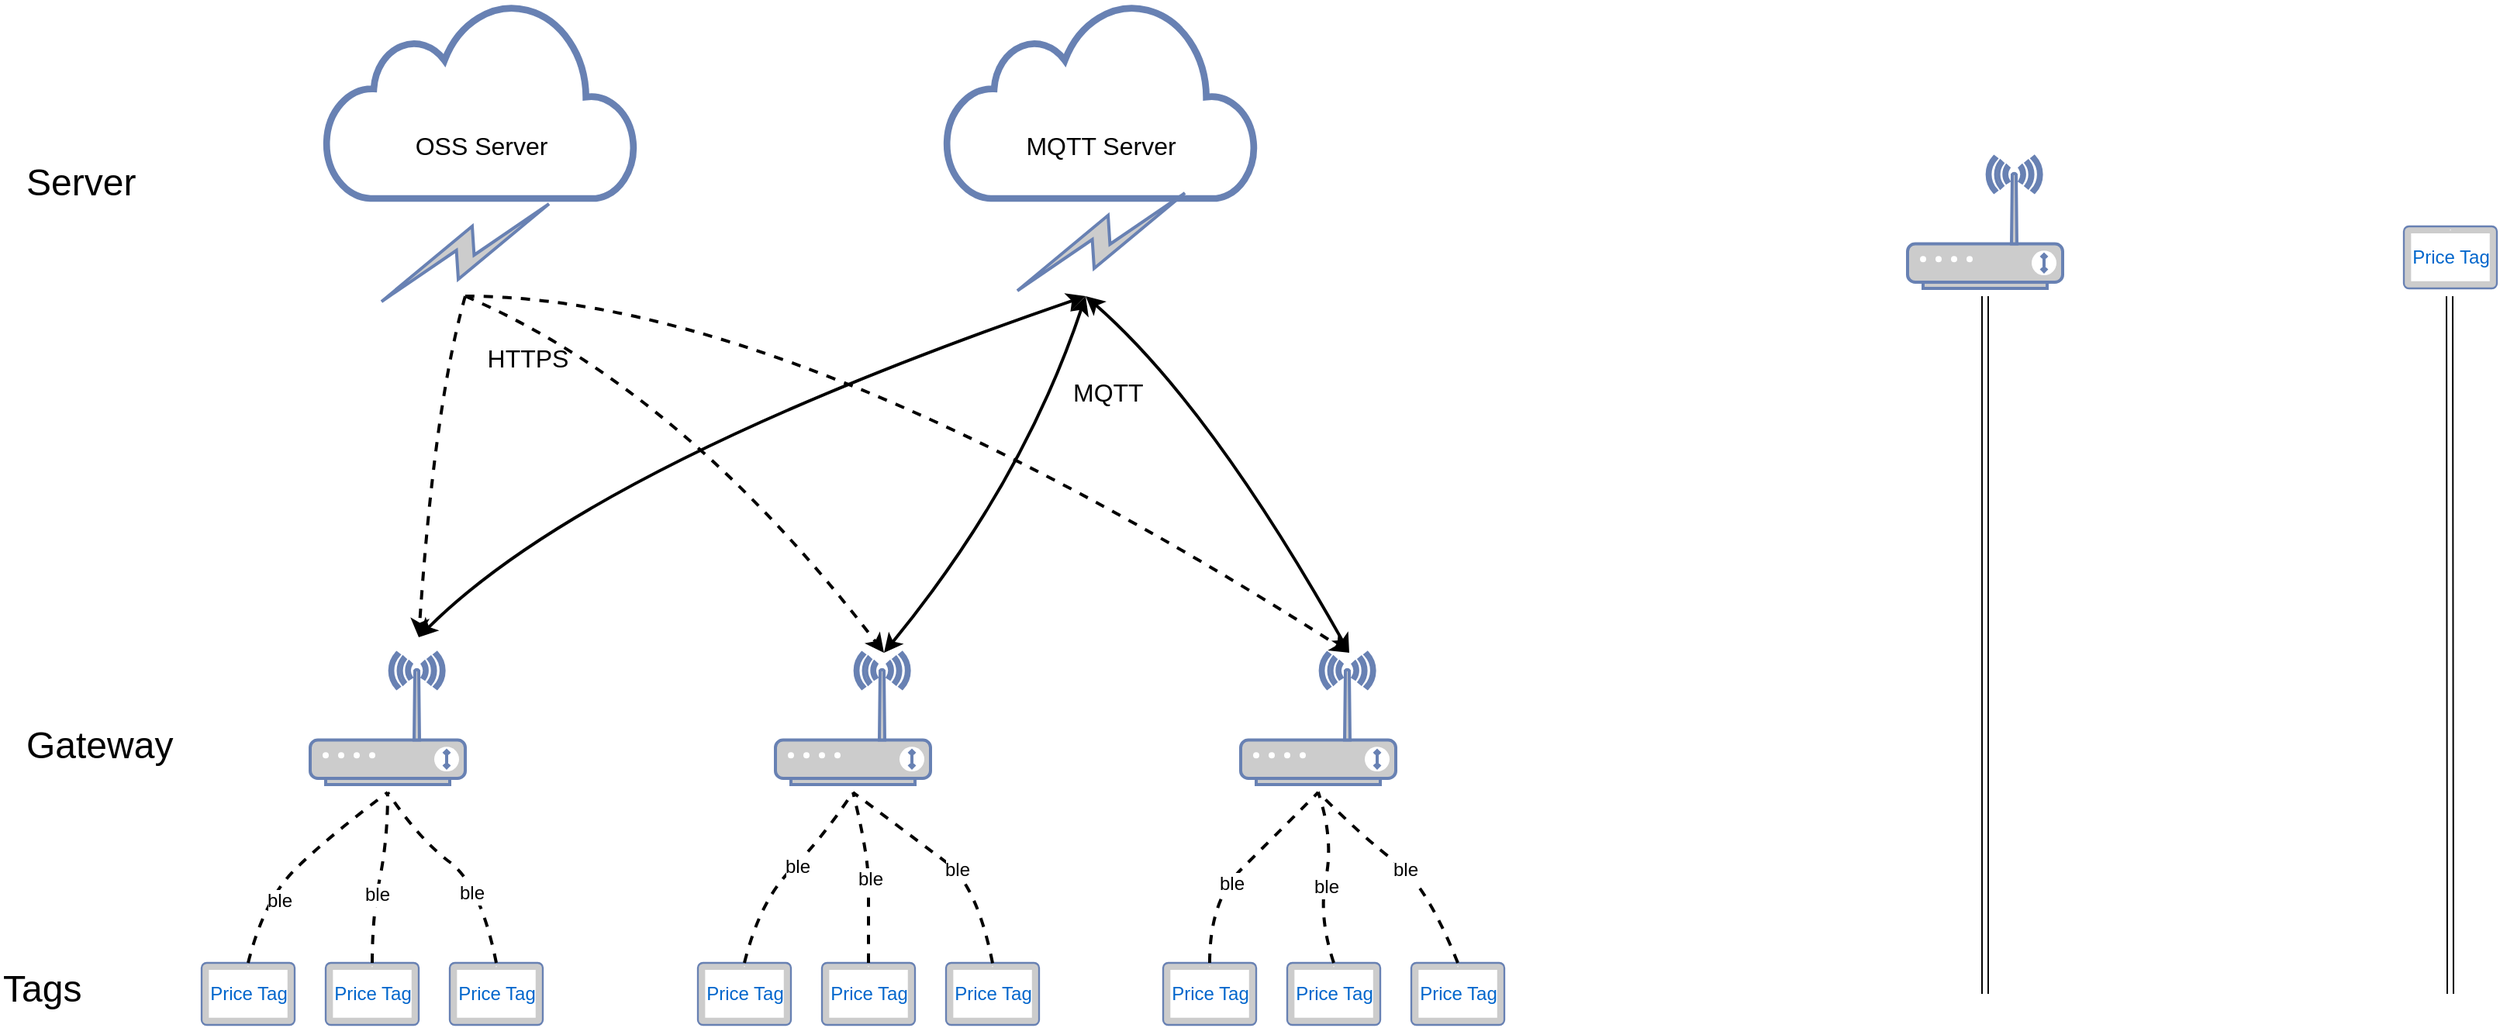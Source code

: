 <mxfile version="10.9.1" type="github"><diagram id="9nMw6kDGA58zQof72IKE" name="Ã§Â¬Â¬ 1 Ã©Â¡Âµ"><mxGraphModel dx="609" dy="351" grid="1" gridSize="10" guides="1" tooltips="1" connect="1" arrows="1" fold="1" page="1" pageScale="1" pageWidth="1169" pageHeight="827" math="0" shadow="0"><root><mxCell id="0"/><mxCell id="1" parent="0"/><mxCell id="4dg-LKiTBArYpMQSLEwX-3" value="&lt;span style=&quot;color: rgb(0, 0, 0); white-space: normal; font-size: 16px;&quot;&gt;&lt;br style=&quot;font-size: 16px;&quot;&gt;&lt;br style=&quot;font-size: 16px;&quot;&gt;&lt;br style=&quot;font-size: 16px;&quot;&gt;MQTT Server&lt;/span&gt;" style="html=1;outlineConnect=0;fillColor=none;strokeColor=#6881B3;gradientColor=none;gradientDirection=north;strokeWidth=2;shape=mxgraph.networks.cloud;fontColor=#ffffff;whiteSpace=wrap;fontSize=16;" parent="1" vertex="1"><mxGeometry x="680" y="80" width="200" height="127" as="geometry"/></mxCell><mxCell id="4dg-LKiTBArYpMQSLEwX-4" value="&lt;font color=&quot;#000000&quot; style=&quot;font-size: 16px;&quot;&gt;&lt;br style=&quot;font-size: 16px;&quot;&gt;&lt;br style=&quot;font-size: 16px;&quot;&gt;&lt;br style=&quot;font-size: 16px;&quot;&gt;OSS Server&lt;/font&gt;&lt;br style=&quot;font-size: 16px;&quot;&gt;" style="html=1;outlineConnect=0;fillColor=none;strokeColor=#6881B3;gradientColor=none;gradientDirection=north;strokeWidth=2;shape=mxgraph.networks.cloud;fontColor=#ffffff;fontSize=16;" parent="1" vertex="1"><mxGeometry x="280" y="80" width="200" height="127" as="geometry"/></mxCell><mxCell id="4dg-LKiTBArYpMQSLEwX-5" value="" style="fontColor=#0066CC;verticalAlign=top;verticalLabelPosition=bottom;labelPosition=center;align=center;html=1;outlineConnect=0;fillColor=#CCCCCC;strokeColor=#6881B3;gradientColor=none;gradientDirection=north;strokeWidth=2;shape=mxgraph.networks.wireless_modem;" parent="1" vertex="1"><mxGeometry x="570" y="500" width="100" height="85" as="geometry"/></mxCell><mxCell id="4dg-LKiTBArYpMQSLEwX-6" value="" style="fontColor=#0066CC;verticalAlign=top;verticalLabelPosition=bottom;labelPosition=center;align=center;html=1;outlineConnect=0;fillColor=#CCCCCC;strokeColor=#6881B3;gradientColor=none;gradientDirection=north;strokeWidth=2;shape=mxgraph.networks.wireless_modem;" parent="1" vertex="1"><mxGeometry x="270" y="500" width="100" height="85" as="geometry"/></mxCell><mxCell id="4dg-LKiTBArYpMQSLEwX-7" value="" style="fontColor=#0066CC;verticalAlign=top;verticalLabelPosition=bottom;labelPosition=center;align=center;html=1;outlineConnect=0;fillColor=#CCCCCC;strokeColor=#6881B3;gradientColor=none;gradientDirection=north;strokeWidth=2;shape=mxgraph.networks.wireless_modem;" parent="1" vertex="1"><mxGeometry x="870" y="500" width="100" height="85" as="geometry"/></mxCell><mxCell id="4dg-LKiTBArYpMQSLEwX-11" value="" style="html=1;outlineConnect=0;fillColor=#CCCCCC;strokeColor=#6881B3;gradientColor=none;gradientDirection=north;strokeWidth=2;shape=mxgraph.networks.comm_link_edge;html=1;fontSize=16;" parent="1" edge="1"><mxGeometry width="100" height="100" relative="1" as="geometry"><mxPoint x="720" y="270" as="sourcePoint"/><mxPoint x="840" y="200" as="targetPoint"/><Array as="points"><mxPoint x="780" y="240"/></Array></mxGeometry></mxCell><mxCell id="4dg-LKiTBArYpMQSLEwX-12" value="" style="html=1;outlineConnect=0;fillColor=#CCCCCC;strokeColor=#6881B3;gradientColor=none;gradientDirection=north;strokeWidth=2;shape=mxgraph.networks.comm_link_edge;html=1;fontSize=16;" parent="1" edge="1"><mxGeometry width="100" height="100" relative="1" as="geometry"><mxPoint x="310" y="277.0" as="sourcePoint"/><mxPoint x="430" y="207.0" as="targetPoint"/><Array as="points"><mxPoint x="370" y="247"/></Array></mxGeometry></mxCell><mxCell id="4dg-LKiTBArYpMQSLEwX-20" value="HTTPS" style="text;html=1;resizable=0;points=[];align=center;verticalAlign=middle;labelBackgroundColor=#ffffff;fontSize=16;" parent="4dg-LKiTBArYpMQSLEwX-12" vertex="1" connectable="0"><mxGeometry x="0.214" y="-2" relative="1" as="geometry"><mxPoint x="24.5" y="71" as="offset"/></mxGeometry></mxCell><mxCell id="4dg-LKiTBArYpMQSLEwX-13" value="" style="curved=1;endArrow=classic;html=1;fontSize=16;startArrow=none;startFill=0;strokeWidth=2;dashed=1;" parent="1" edge="1"><mxGeometry width="50" height="50" relative="1" as="geometry"><mxPoint x="370" y="270" as="sourcePoint"/><mxPoint x="340" y="490" as="targetPoint"/><Array as="points"><mxPoint x="350" y="340"/></Array></mxGeometry></mxCell><mxCell id="4dg-LKiTBArYpMQSLEwX-14" value="" style="curved=1;endArrow=classic;html=1;fontSize=16;strokeWidth=2;startArrow=none;startFill=0;dashed=1;" parent="1" edge="1"><mxGeometry width="50" height="50" relative="1" as="geometry"><mxPoint x="370" y="270" as="sourcePoint"/><mxPoint x="640" y="500" as="targetPoint"/><Array as="points"><mxPoint x="510" y="330"/></Array></mxGeometry></mxCell><mxCell id="4dg-LKiTBArYpMQSLEwX-15" value="" style="curved=1;endArrow=classic;html=1;fontSize=16;strokeWidth=2;startArrow=none;startFill=0;dashed=1;" parent="1" edge="1"><mxGeometry width="50" height="50" relative="1" as="geometry"><mxPoint x="370" y="270" as="sourcePoint"/><mxPoint x="940" y="500" as="targetPoint"/><Array as="points"><mxPoint x="580" y="270"/></Array></mxGeometry></mxCell><mxCell id="4dg-LKiTBArYpMQSLEwX-17" value="" style="curved=1;endArrow=classic;html=1;fontSize=16;startArrow=classic;startFill=1;strokeWidth=2;" parent="1" edge="1"><mxGeometry width="50" height="50" relative="1" as="geometry"><mxPoint x="770" y="270" as="sourcePoint"/><mxPoint x="340" y="490" as="targetPoint"/><Array as="points"><mxPoint x="450" y="380"/></Array></mxGeometry></mxCell><mxCell id="4dg-LKiTBArYpMQSLEwX-18" value="" style="curved=1;endArrow=classic;html=1;fontSize=16;strokeWidth=2;startArrow=classic;startFill=1;" parent="1" edge="1"><mxGeometry width="50" height="50" relative="1" as="geometry"><mxPoint x="770" y="270" as="sourcePoint"/><mxPoint x="640" y="500" as="targetPoint"/><Array as="points"><mxPoint x="730" y="390"/></Array></mxGeometry></mxCell><mxCell id="4dg-LKiTBArYpMQSLEwX-19" value="" style="curved=1;endArrow=classic;html=1;fontSize=16;strokeWidth=2;startArrow=classic;startFill=1;" parent="1" edge="1"><mxGeometry width="50" height="50" relative="1" as="geometry"><mxPoint x="770" y="270" as="sourcePoint"/><mxPoint x="940" y="500" as="targetPoint"/><Array as="points"><mxPoint x="850" y="340"/></Array></mxGeometry></mxCell><mxCell id="4dg-LKiTBArYpMQSLEwX-21" value="MQTT&lt;br&gt;" style="text;html=1;resizable=0;points=[];autosize=1;align=left;verticalAlign=top;spacingTop=-4;fontSize=16;" parent="1" vertex="1"><mxGeometry x="760" y="320" width="60" height="20" as="geometry"/></mxCell><mxCell id="4dg-LKiTBArYpMQSLEwX-22" value="Price Tag&lt;br&gt;" style="fontColor=#0066CC;verticalAlign=middle;verticalLabelPosition=middle;labelPosition=center;align=center;html=1;outlineConnect=0;fillColor=#CCCCCC;strokeColor=#6881B3;gradientColor=none;gradientDirection=north;strokeWidth=2;shape=mxgraph.networks.tablet;horizontal=1;" parent="1" vertex="1"><mxGeometry x="200" y="700" width="60" height="40" as="geometry"/></mxCell><mxCell id="4dg-LKiTBArYpMQSLEwX-24" value="Price Tag&lt;br&gt;" style="fontColor=#0066CC;verticalAlign=middle;verticalLabelPosition=middle;labelPosition=center;align=center;html=1;outlineConnect=0;fillColor=#CCCCCC;strokeColor=#6881B3;gradientColor=none;gradientDirection=north;strokeWidth=2;shape=mxgraph.networks.tablet;horizontal=1;" parent="1" vertex="1"><mxGeometry x="280" y="700" width="60" height="40" as="geometry"/></mxCell><mxCell id="4dg-LKiTBArYpMQSLEwX-25" value="Price Tag&lt;br&gt;" style="fontColor=#0066CC;verticalAlign=middle;verticalLabelPosition=middle;labelPosition=center;align=center;html=1;outlineConnect=0;fillColor=#CCCCCC;strokeColor=#6881B3;gradientColor=none;gradientDirection=north;strokeWidth=2;shape=mxgraph.networks.tablet;horizontal=1;" parent="1" vertex="1"><mxGeometry x="360" y="700" width="60" height="40" as="geometry"/></mxCell><mxCell id="4dg-LKiTBArYpMQSLEwX-27" value="Price Tag&lt;br&gt;" style="fontColor=#0066CC;verticalAlign=middle;verticalLabelPosition=middle;labelPosition=center;align=center;html=1;outlineConnect=0;fillColor=#CCCCCC;strokeColor=#6881B3;gradientColor=none;gradientDirection=north;strokeWidth=2;shape=mxgraph.networks.tablet;horizontal=1;" parent="1" vertex="1"><mxGeometry x="520" y="700" width="60" height="40" as="geometry"/></mxCell><mxCell id="4dg-LKiTBArYpMQSLEwX-28" value="Price Tag&lt;br&gt;" style="fontColor=#0066CC;verticalAlign=middle;verticalLabelPosition=middle;labelPosition=center;align=center;html=1;outlineConnect=0;fillColor=#CCCCCC;strokeColor=#6881B3;gradientColor=none;gradientDirection=north;strokeWidth=2;shape=mxgraph.networks.tablet;horizontal=1;" parent="1" vertex="1"><mxGeometry x="600" y="700" width="60" height="40" as="geometry"/></mxCell><mxCell id="4dg-LKiTBArYpMQSLEwX-29" value="Price Tag&lt;br&gt;" style="fontColor=#0066CC;verticalAlign=middle;verticalLabelPosition=middle;labelPosition=center;align=center;html=1;outlineConnect=0;fillColor=#CCCCCC;strokeColor=#6881B3;gradientColor=none;gradientDirection=north;strokeWidth=2;shape=mxgraph.networks.tablet;horizontal=1;" parent="1" vertex="1"><mxGeometry x="680" y="700" width="60" height="40" as="geometry"/></mxCell><mxCell id="4dg-LKiTBArYpMQSLEwX-30" value="Price Tag&lt;br&gt;" style="fontColor=#0066CC;verticalAlign=middle;verticalLabelPosition=middle;labelPosition=center;align=center;html=1;outlineConnect=0;fillColor=#CCCCCC;strokeColor=#6881B3;gradientColor=none;gradientDirection=north;strokeWidth=2;shape=mxgraph.networks.tablet;horizontal=1;" parent="1" vertex="1"><mxGeometry x="820" y="700" width="60" height="40" as="geometry"/></mxCell><mxCell id="4dg-LKiTBArYpMQSLEwX-31" value="Price Tag&lt;br&gt;" style="fontColor=#0066CC;verticalAlign=middle;verticalLabelPosition=middle;labelPosition=center;align=center;html=1;outlineConnect=0;fillColor=#CCCCCC;strokeColor=#6881B3;gradientColor=none;gradientDirection=north;strokeWidth=2;shape=mxgraph.networks.tablet;horizontal=1;" parent="1" vertex="1"><mxGeometry x="900" y="700" width="60" height="40" as="geometry"/></mxCell><mxCell id="4dg-LKiTBArYpMQSLEwX-32" value="Price Tag&lt;br&gt;" style="fontColor=#0066CC;verticalAlign=middle;verticalLabelPosition=middle;labelPosition=center;align=center;html=1;outlineConnect=0;fillColor=#CCCCCC;strokeColor=#6881B3;gradientColor=none;gradientDirection=north;strokeWidth=2;shape=mxgraph.networks.tablet;horizontal=1;" parent="1" vertex="1"><mxGeometry x="980" y="700" width="60" height="40" as="geometry"/></mxCell><mxCell id="4dg-LKiTBArYpMQSLEwX-33" value="" style="curved=1;endArrow=none;html=1;dashed=1;strokeWidth=2;fontSize=16;startArrow=none;startFill=0;endFill=0;" parent="1" edge="1"><mxGeometry width="50" height="50" relative="1" as="geometry"><mxPoint x="230" y="700" as="sourcePoint"/><mxPoint x="320" y="590" as="targetPoint"/><Array as="points"><mxPoint x="240" y="660"/><mxPoint x="280" y="620"/></Array></mxGeometry></mxCell><mxCell id="4dg-LKiTBArYpMQSLEwX-42" value="ble&lt;br style=&quot;font-size: 12px;&quot;&gt;" style="text;html=1;resizable=0;points=[];align=center;verticalAlign=middle;labelBackgroundColor=#ffffff;fontSize=12;" parent="4dg-LKiTBArYpMQSLEwX-33" vertex="1" connectable="0"><mxGeometry x="-0.549" y="-3" relative="1" as="geometry"><mxPoint x="9" y="-8.5" as="offset"/></mxGeometry></mxCell><mxCell id="4dg-LKiTBArYpMQSLEwX-34" value="" style="curved=1;endArrow=none;html=1;dashed=1;strokeWidth=2;fontSize=16;startArrow=none;startFill=0;endFill=0;" parent="1" edge="1"><mxGeometry width="50" height="50" relative="1" as="geometry"><mxPoint x="310" y="700" as="sourcePoint"/><mxPoint x="320" y="590" as="targetPoint"/><Array as="points"><mxPoint x="310" y="670"/><mxPoint x="320" y="620"/></Array></mxGeometry></mxCell><mxCell id="4dg-LKiTBArYpMQSLEwX-43" value="ble&lt;br&gt;" style="text;html=1;resizable=0;points=[];align=center;verticalAlign=middle;labelBackgroundColor=#ffffff;fontSize=12;" parent="4dg-LKiTBArYpMQSLEwX-34" vertex="1" connectable="0"><mxGeometry x="-0.198" relative="1" as="geometry"><mxPoint as="offset"/></mxGeometry></mxCell><mxCell id="4dg-LKiTBArYpMQSLEwX-35" value="" style="curved=1;endArrow=none;html=1;dashed=1;strokeWidth=2;fontSize=16;exitX=0.5;exitY=0;exitDx=0;exitDy=0;exitPerimeter=0;endFill=0;" parent="1" source="4dg-LKiTBArYpMQSLEwX-25" edge="1"><mxGeometry width="50" height="50" relative="1" as="geometry"><mxPoint x="320" y="710" as="sourcePoint"/><mxPoint x="320" y="590" as="targetPoint"/><Array as="points"><mxPoint x="380" y="650"/><mxPoint x="340" y="620"/></Array></mxGeometry></mxCell><mxCell id="4dg-LKiTBArYpMQSLEwX-44" value="ble" style="text;html=1;resizable=0;points=[];align=center;verticalAlign=middle;labelBackgroundColor=#ffffff;fontSize=12;" parent="4dg-LKiTBArYpMQSLEwX-35" vertex="1" connectable="0"><mxGeometry x="-0.302" y="7" relative="1" as="geometry"><mxPoint as="offset"/></mxGeometry></mxCell><mxCell id="4dg-LKiTBArYpMQSLEwX-36" value="" style="curved=1;endArrow=none;html=1;dashed=1;strokeWidth=2;fontSize=16;startArrow=none;startFill=0;endFill=0;" parent="1" edge="1"><mxGeometry width="50" height="50" relative="1" as="geometry"><mxPoint x="550" y="700" as="sourcePoint"/><mxPoint x="620" y="590" as="targetPoint"/><Array as="points"><mxPoint x="560" y="660"/><mxPoint x="600" y="620"/></Array></mxGeometry></mxCell><mxCell id="4dg-LKiTBArYpMQSLEwX-45" value="ble" style="text;html=1;resizable=0;points=[];align=center;verticalAlign=middle;labelBackgroundColor=#ffffff;fontSize=12;" parent="4dg-LKiTBArYpMQSLEwX-36" vertex="1" connectable="0"><mxGeometry x="0.096" y="-1" relative="1" as="geometry"><mxPoint as="offset"/></mxGeometry></mxCell><mxCell id="4dg-LKiTBArYpMQSLEwX-37" value="" style="curved=1;endArrow=none;html=1;dashed=1;strokeWidth=2;fontSize=16;startArrow=none;startFill=0;endFill=0;" parent="1" edge="1"><mxGeometry width="50" height="50" relative="1" as="geometry"><mxPoint x="630" y="700" as="sourcePoint"/><mxPoint x="620" y="590" as="targetPoint"/><Array as="points"><mxPoint x="630" y="670"/><mxPoint x="630" y="630"/></Array></mxGeometry></mxCell><mxCell id="4dg-LKiTBArYpMQSLEwX-46" value="ble" style="text;html=1;resizable=0;points=[];align=center;verticalAlign=middle;labelBackgroundColor=#ffffff;fontSize=12;" parent="4dg-LKiTBArYpMQSLEwX-37" vertex="1" connectable="0"><mxGeometry x="-0.031" y="-1" relative="1" as="geometry"><mxPoint as="offset"/></mxGeometry></mxCell><mxCell id="4dg-LKiTBArYpMQSLEwX-38" value="" style="curved=1;endArrow=none;html=1;dashed=1;strokeWidth=2;fontSize=16;exitX=0.5;exitY=0;exitDx=0;exitDy=0;exitPerimeter=0;endFill=0;" parent="1" edge="1"><mxGeometry width="50" height="50" relative="1" as="geometry"><mxPoint x="710" y="700.143" as="sourcePoint"/><mxPoint x="620" y="590" as="targetPoint"/><Array as="points"><mxPoint x="700" y="650"/><mxPoint x="660" y="620"/></Array></mxGeometry></mxCell><mxCell id="4dg-LKiTBArYpMQSLEwX-47" value="ble" style="text;html=1;resizable=0;points=[];align=center;verticalAlign=middle;labelBackgroundColor=#ffffff;fontSize=12;" parent="4dg-LKiTBArYpMQSLEwX-38" vertex="1" connectable="0"><mxGeometry x="-0.097" relative="1" as="geometry"><mxPoint as="offset"/></mxGeometry></mxCell><mxCell id="4dg-LKiTBArYpMQSLEwX-39" value="" style="curved=1;endArrow=none;html=1;dashed=1;strokeWidth=2;fontSize=16;startArrow=none;startFill=0;endFill=0;exitX=0.5;exitY=0;exitDx=0;exitDy=0;exitPerimeter=0;" parent="1" source="4dg-LKiTBArYpMQSLEwX-30" edge="1"><mxGeometry width="50" height="50" relative="1" as="geometry"><mxPoint x="840" y="700" as="sourcePoint"/><mxPoint x="920" y="590" as="targetPoint"/><Array as="points"><mxPoint x="850" y="660"/><mxPoint x="890" y="620"/></Array></mxGeometry></mxCell><mxCell id="4dg-LKiTBArYpMQSLEwX-48" value="ble" style="text;html=1;resizable=0;points=[];align=center;verticalAlign=middle;labelBackgroundColor=#ffffff;fontSize=12;" parent="4dg-LKiTBArYpMQSLEwX-39" vertex="1" connectable="0"><mxGeometry x="-0.17" y="-2" relative="1" as="geometry"><mxPoint as="offset"/></mxGeometry></mxCell><mxCell id="4dg-LKiTBArYpMQSLEwX-40" value="" style="curved=1;endArrow=none;html=1;dashed=1;strokeWidth=2;fontSize=16;startArrow=none;startFill=0;endFill=0;" parent="1" edge="1"><mxGeometry width="50" height="50" relative="1" as="geometry"><mxPoint x="930" y="700" as="sourcePoint"/><mxPoint x="920" y="590" as="targetPoint"/><Array as="points"><mxPoint x="920" y="670"/><mxPoint x="930" y="620"/></Array></mxGeometry></mxCell><mxCell id="4dg-LKiTBArYpMQSLEwX-50" value="ble" style="text;html=1;resizable=0;points=[];align=center;verticalAlign=middle;labelBackgroundColor=#ffffff;fontSize=12;" parent="4dg-LKiTBArYpMQSLEwX-40" vertex="1" connectable="0"><mxGeometry x="-0.104" y="-1" relative="1" as="geometry"><mxPoint as="offset"/></mxGeometry></mxCell><mxCell id="4dg-LKiTBArYpMQSLEwX-41" value="" style="curved=1;endArrow=none;html=1;dashed=1;strokeWidth=2;fontSize=16;exitX=0.5;exitY=0;exitDx=0;exitDy=0;exitPerimeter=0;endFill=0;" parent="1" source="4dg-LKiTBArYpMQSLEwX-32" edge="1"><mxGeometry width="50" height="50" relative="1" as="geometry"><mxPoint x="1000" y="700.143" as="sourcePoint"/><mxPoint x="920" y="590" as="targetPoint"/><Array as="points"><mxPoint x="990" y="650"/><mxPoint x="950" y="620"/></Array></mxGeometry></mxCell><mxCell id="4dg-LKiTBArYpMQSLEwX-51" value="ble" style="text;html=1;resizable=0;points=[];align=center;verticalAlign=middle;labelBackgroundColor=#ffffff;fontSize=12;" parent="4dg-LKiTBArYpMQSLEwX-41" vertex="1" connectable="0"><mxGeometry x="-0.023" relative="1" as="geometry"><mxPoint as="offset"/></mxGeometry></mxCell><mxCell id="UWjVwmdYRIzotYMENknu-1" value="&lt;font style=&quot;font-size: 24px&quot;&gt;Tags&lt;/font&gt;" style="text;html=1;resizable=0;points=[];autosize=1;align=left;verticalAlign=top;spacingTop=-4;" parent="1" vertex="1"><mxGeometry x="70" y="700" width="70" height="20" as="geometry"/></mxCell><mxCell id="UWjVwmdYRIzotYMENknu-3" value="&lt;font style=&quot;font-size: 24px&quot;&gt;Gateway&lt;br&gt;&lt;/font&gt;" style="text;html=1;resizable=0;points=[];autosize=1;align=left;verticalAlign=top;spacingTop=-4;" parent="1" vertex="1"><mxGeometry x="85" y="542.5" width="110" height="20" as="geometry"/></mxCell><mxCell id="UWjVwmdYRIzotYMENknu-4" value="&lt;font style=&quot;font-size: 24px&quot;&gt;Server&lt;br&gt;&lt;/font&gt;" style="text;html=1;resizable=0;points=[];autosize=1;align=left;verticalAlign=top;spacingTop=-4;" parent="1" vertex="1"><mxGeometry x="85" y="180" width="90" height="20" as="geometry"/></mxCell><mxCell id="UZL1wG36C7HOCSAok-dr-1" value="" style="fontColor=#0066CC;verticalAlign=top;verticalLabelPosition=bottom;labelPosition=center;align=center;html=1;outlineConnect=0;fillColor=#CCCCCC;strokeColor=#6881B3;gradientColor=none;gradientDirection=north;strokeWidth=2;shape=mxgraph.networks.wireless_modem;" vertex="1" parent="1"><mxGeometry x="1300" y="180" width="100" height="85" as="geometry"/></mxCell><mxCell id="UZL1wG36C7HOCSAok-dr-2" value="Price Tag&lt;br&gt;" style="fontColor=#0066CC;verticalAlign=middle;verticalLabelPosition=middle;labelPosition=center;align=center;html=1;outlineConnect=0;fillColor=#CCCCCC;strokeColor=#6881B3;gradientColor=none;gradientDirection=north;strokeWidth=2;shape=mxgraph.networks.tablet;horizontal=1;" vertex="1" parent="1"><mxGeometry x="1620" y="225" width="60" height="40" as="geometry"/></mxCell><mxCell id="UZL1wG36C7HOCSAok-dr-3" value="" style="shape=link;html=1;" edge="1" parent="1"><mxGeometry width="50" height="50" relative="1" as="geometry"><mxPoint x="1350" y="720" as="sourcePoint"/><mxPoint x="1350" y="270" as="targetPoint"/></mxGeometry></mxCell><mxCell id="UZL1wG36C7HOCSAok-dr-4" value="" style="shape=link;html=1;" edge="1" parent="1"><mxGeometry width="50" height="50" relative="1" as="geometry"><mxPoint x="1650" y="720" as="sourcePoint"/><mxPoint x="1649.5" y="270" as="targetPoint"/></mxGeometry></mxCell></root></mxGraphModel></diagram></mxfile>